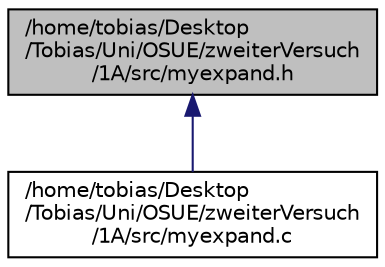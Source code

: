 digraph "/home/tobias/Desktop/Tobias/Uni/OSUE/zweiterVersuch/1A/src/myexpand.h"
{
  edge [fontname="Helvetica",fontsize="10",labelfontname="Helvetica",labelfontsize="10"];
  node [fontname="Helvetica",fontsize="10",shape=record];
  Node1 [label="/home/tobias/Desktop\l/Tobias/Uni/OSUE/zweiterVersuch\l/1A/src/myexpand.h",height=0.2,width=0.4,color="black", fillcolor="grey75", style="filled", fontcolor="black"];
  Node1 -> Node2 [dir="back",color="midnightblue",fontsize="10",style="solid",fontname="Helvetica"];
  Node2 [label="/home/tobias/Desktop\l/Tobias/Uni/OSUE/zweiterVersuch\l/1A/src/myexpand.c",height=0.2,width=0.4,color="black", fillcolor="white", style="filled",URL="$myexpand_8c.html",tooltip="Myexpand program. "];
}
